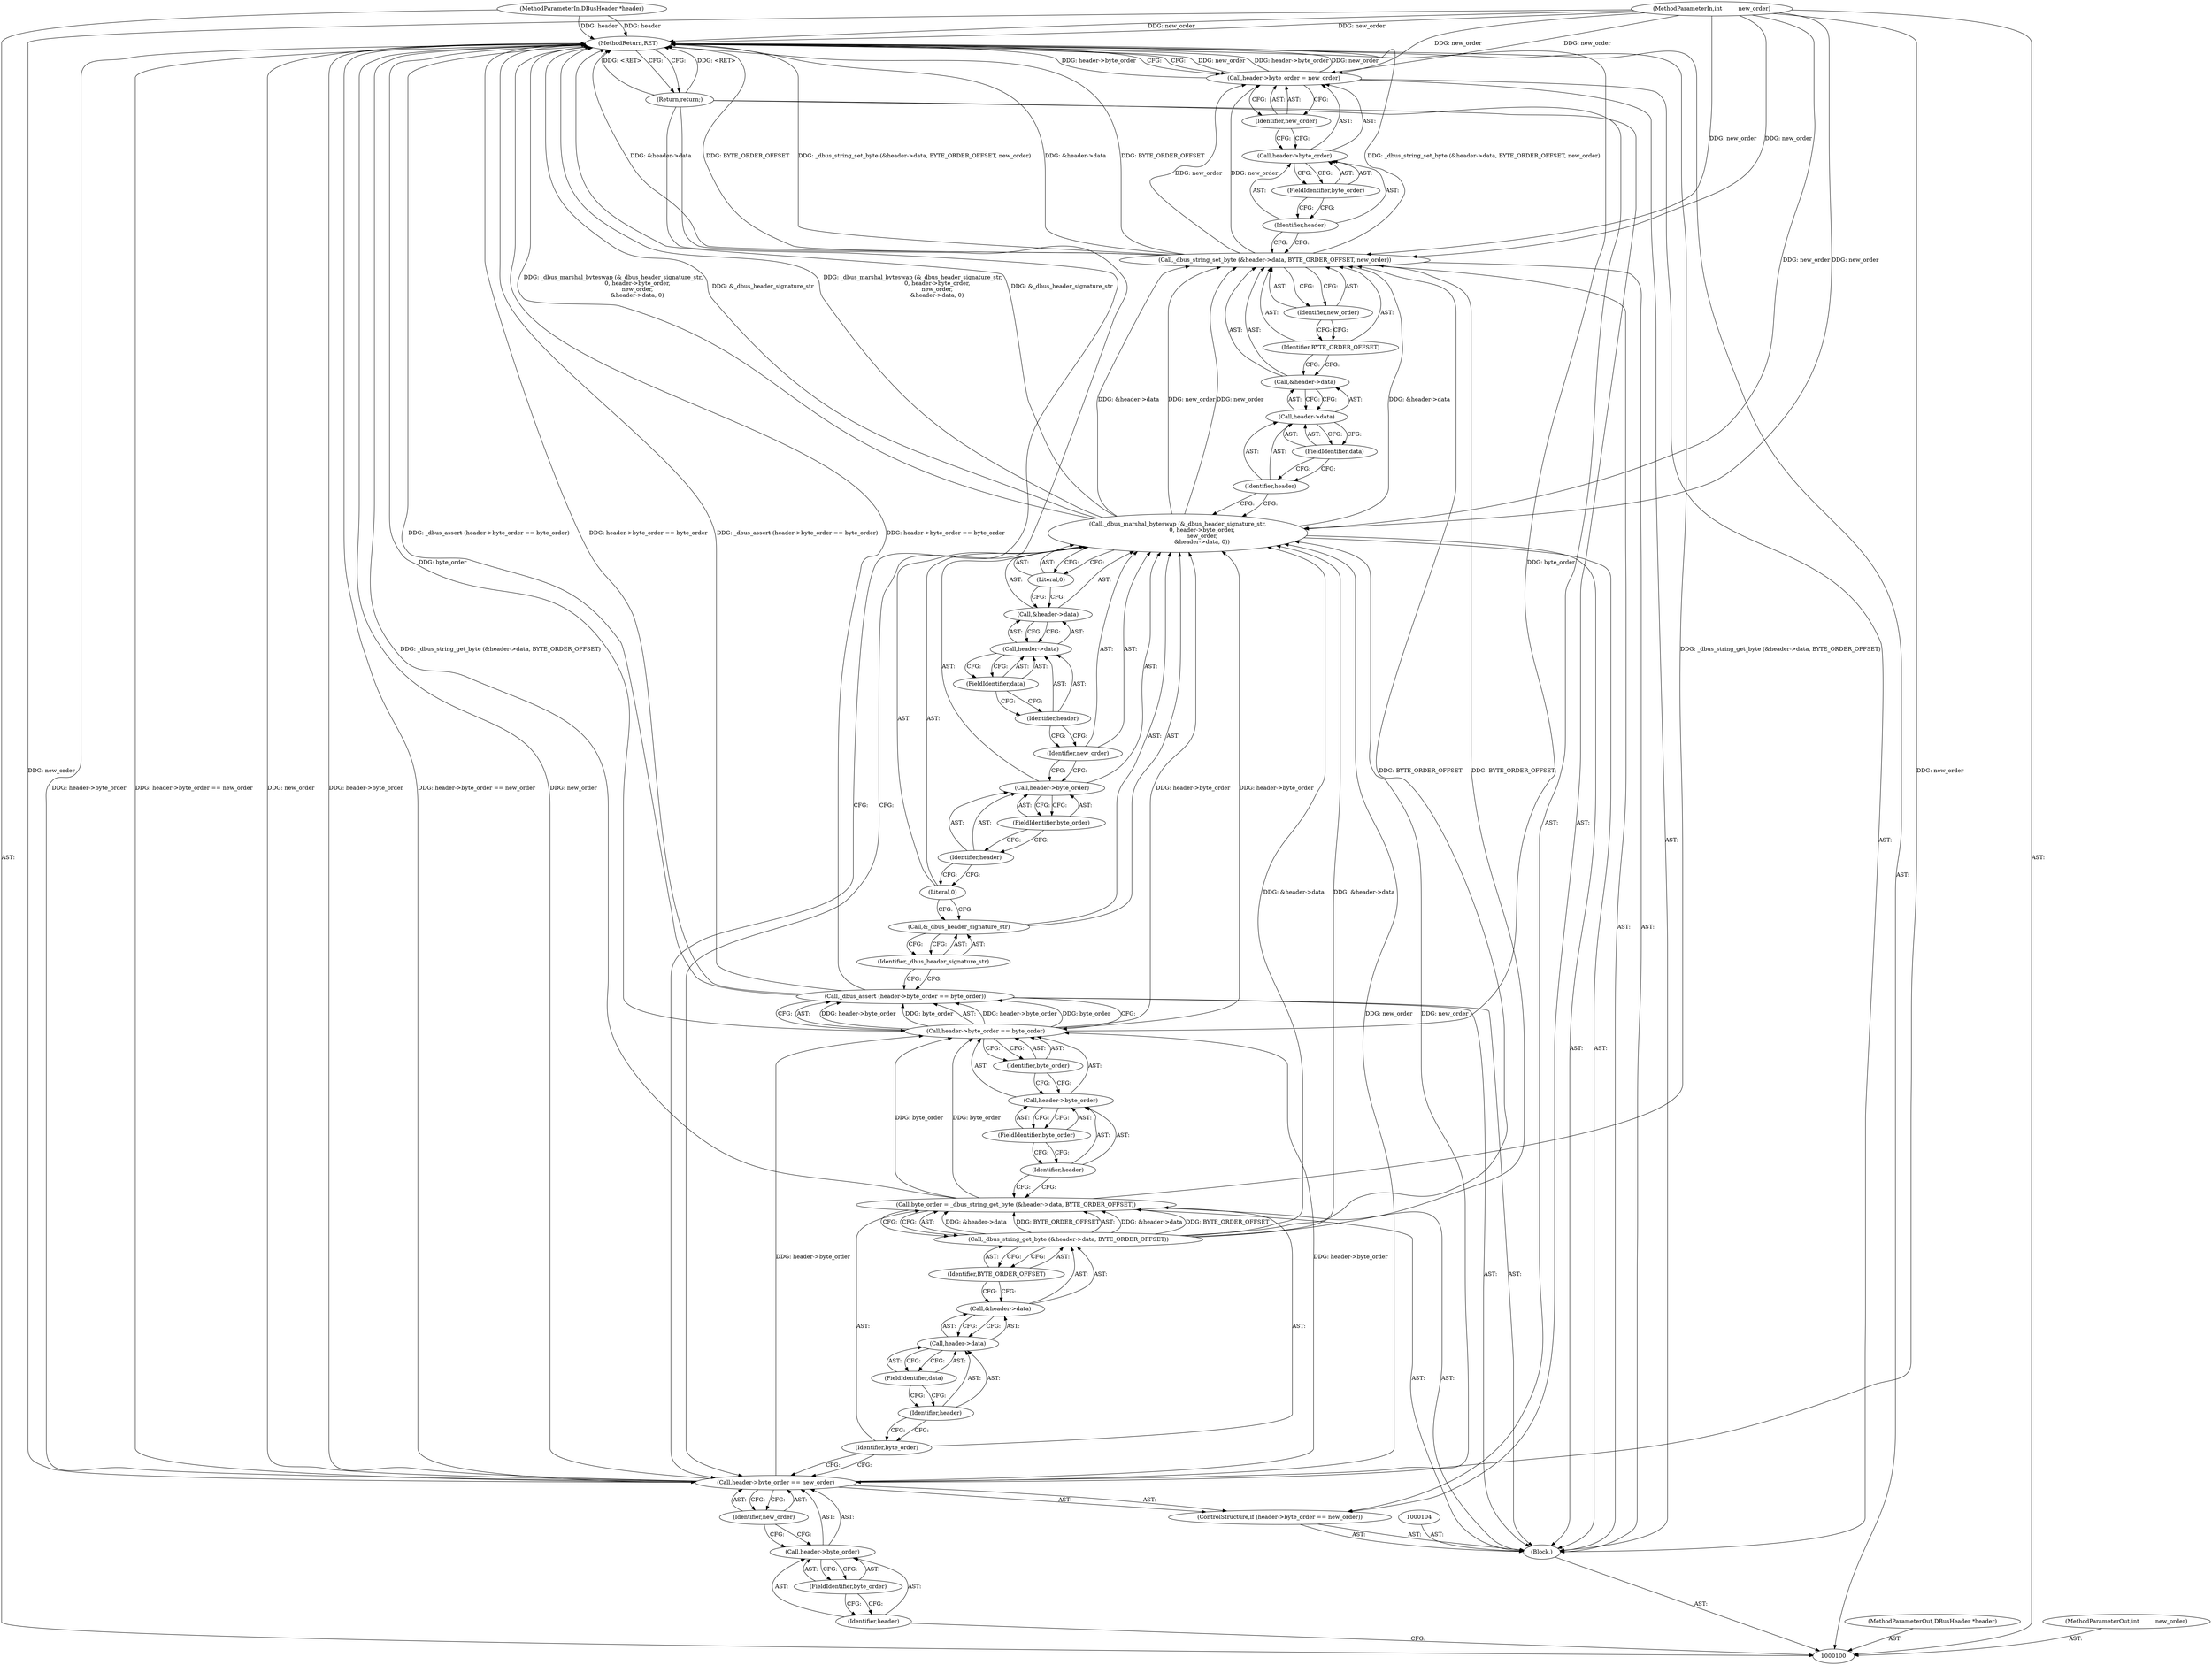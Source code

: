 digraph "0_dbus_c3223ba6c401ba81df1305851312a47c485e6cd7" {
"1000151" [label="(MethodReturn,RET)"];
"1000101" [label="(MethodParameterIn,DBusHeader *header)"];
"1000201" [label="(MethodParameterOut,DBusHeader *header)"];
"1000121" [label="(Call,header->byte_order == byte_order)"];
"1000122" [label="(Call,header->byte_order)"];
"1000123" [label="(Identifier,header)"];
"1000120" [label="(Call,_dbus_assert (header->byte_order == byte_order))"];
"1000124" [label="(FieldIdentifier,byte_order)"];
"1000125" [label="(Identifier,byte_order)"];
"1000127" [label="(Call,&_dbus_header_signature_str)"];
"1000128" [label="(Identifier,_dbus_header_signature_str)"];
"1000126" [label="(Call,_dbus_marshal_byteswap (&_dbus_header_signature_str,\n                           0, header->byte_order,\n                           new_order,\n                           &header->data, 0))"];
"1000129" [label="(Literal,0)"];
"1000130" [label="(Call,header->byte_order)"];
"1000131" [label="(Identifier,header)"];
"1000132" [label="(FieldIdentifier,byte_order)"];
"1000133" [label="(Identifier,new_order)"];
"1000134" [label="(Call,&header->data)"];
"1000135" [label="(Call,header->data)"];
"1000136" [label="(Identifier,header)"];
"1000137" [label="(FieldIdentifier,data)"];
"1000138" [label="(Literal,0)"];
"1000139" [label="(Call,_dbus_string_set_byte (&header->data, BYTE_ORDER_OFFSET, new_order))"];
"1000140" [label="(Call,&header->data)"];
"1000141" [label="(Call,header->data)"];
"1000142" [label="(Identifier,header)"];
"1000143" [label="(FieldIdentifier,data)"];
"1000144" [label="(Identifier,BYTE_ORDER_OFFSET)"];
"1000145" [label="(Identifier,new_order)"];
"1000149" [label="(FieldIdentifier,byte_order)"];
"1000150" [label="(Identifier,new_order)"];
"1000146" [label="(Call,header->byte_order = new_order)"];
"1000147" [label="(Call,header->byte_order)"];
"1000148" [label="(Identifier,header)"];
"1000102" [label="(MethodParameterIn,int         new_order)"];
"1000202" [label="(MethodParameterOut,int         new_order)"];
"1000103" [label="(Block,)"];
"1000109" [label="(FieldIdentifier,byte_order)"];
"1000110" [label="(Identifier,new_order)"];
"1000105" [label="(ControlStructure,if (header->byte_order == new_order))"];
"1000106" [label="(Call,header->byte_order == new_order)"];
"1000107" [label="(Call,header->byte_order)"];
"1000108" [label="(Identifier,header)"];
"1000111" [label="(Return,return;)"];
"1000114" [label="(Call,_dbus_string_get_byte (&header->data, BYTE_ORDER_OFFSET))"];
"1000112" [label="(Call,byte_order = _dbus_string_get_byte (&header->data, BYTE_ORDER_OFFSET))"];
"1000113" [label="(Identifier,byte_order)"];
"1000115" [label="(Call,&header->data)"];
"1000116" [label="(Call,header->data)"];
"1000117" [label="(Identifier,header)"];
"1000118" [label="(FieldIdentifier,data)"];
"1000119" [label="(Identifier,BYTE_ORDER_OFFSET)"];
"1000151" -> "1000100"  [label="AST: "];
"1000151" -> "1000111"  [label="CFG: "];
"1000151" -> "1000146"  [label="CFG: "];
"1000111" -> "1000151"  [label="DDG: <RET>"];
"1000126" -> "1000151"  [label="DDG: _dbus_marshal_byteswap (&_dbus_header_signature_str,\n                           0, header->byte_order,\n                           new_order,\n                           &header->data, 0)"];
"1000126" -> "1000151"  [label="DDG: &_dbus_header_signature_str"];
"1000121" -> "1000151"  [label="DDG: byte_order"];
"1000106" -> "1000151"  [label="DDG: header->byte_order"];
"1000106" -> "1000151"  [label="DDG: header->byte_order == new_order"];
"1000106" -> "1000151"  [label="DDG: new_order"];
"1000112" -> "1000151"  [label="DDG: _dbus_string_get_byte (&header->data, BYTE_ORDER_OFFSET)"];
"1000139" -> "1000151"  [label="DDG: _dbus_string_set_byte (&header->data, BYTE_ORDER_OFFSET, new_order)"];
"1000139" -> "1000151"  [label="DDG: &header->data"];
"1000139" -> "1000151"  [label="DDG: BYTE_ORDER_OFFSET"];
"1000120" -> "1000151"  [label="DDG: header->byte_order == byte_order"];
"1000120" -> "1000151"  [label="DDG: _dbus_assert (header->byte_order == byte_order)"];
"1000146" -> "1000151"  [label="DDG: new_order"];
"1000146" -> "1000151"  [label="DDG: header->byte_order"];
"1000102" -> "1000151"  [label="DDG: new_order"];
"1000101" -> "1000151"  [label="DDG: header"];
"1000101" -> "1000100"  [label="AST: "];
"1000101" -> "1000151"  [label="DDG: header"];
"1000201" -> "1000100"  [label="AST: "];
"1000121" -> "1000120"  [label="AST: "];
"1000121" -> "1000125"  [label="CFG: "];
"1000122" -> "1000121"  [label="AST: "];
"1000125" -> "1000121"  [label="AST: "];
"1000120" -> "1000121"  [label="CFG: "];
"1000121" -> "1000151"  [label="DDG: byte_order"];
"1000121" -> "1000120"  [label="DDG: header->byte_order"];
"1000121" -> "1000120"  [label="DDG: byte_order"];
"1000106" -> "1000121"  [label="DDG: header->byte_order"];
"1000112" -> "1000121"  [label="DDG: byte_order"];
"1000121" -> "1000126"  [label="DDG: header->byte_order"];
"1000122" -> "1000121"  [label="AST: "];
"1000122" -> "1000124"  [label="CFG: "];
"1000123" -> "1000122"  [label="AST: "];
"1000124" -> "1000122"  [label="AST: "];
"1000125" -> "1000122"  [label="CFG: "];
"1000123" -> "1000122"  [label="AST: "];
"1000123" -> "1000112"  [label="CFG: "];
"1000124" -> "1000123"  [label="CFG: "];
"1000120" -> "1000103"  [label="AST: "];
"1000120" -> "1000121"  [label="CFG: "];
"1000121" -> "1000120"  [label="AST: "];
"1000128" -> "1000120"  [label="CFG: "];
"1000120" -> "1000151"  [label="DDG: header->byte_order == byte_order"];
"1000120" -> "1000151"  [label="DDG: _dbus_assert (header->byte_order == byte_order)"];
"1000121" -> "1000120"  [label="DDG: header->byte_order"];
"1000121" -> "1000120"  [label="DDG: byte_order"];
"1000124" -> "1000122"  [label="AST: "];
"1000124" -> "1000123"  [label="CFG: "];
"1000122" -> "1000124"  [label="CFG: "];
"1000125" -> "1000121"  [label="AST: "];
"1000125" -> "1000122"  [label="CFG: "];
"1000121" -> "1000125"  [label="CFG: "];
"1000127" -> "1000126"  [label="AST: "];
"1000127" -> "1000128"  [label="CFG: "];
"1000128" -> "1000127"  [label="AST: "];
"1000129" -> "1000127"  [label="CFG: "];
"1000128" -> "1000127"  [label="AST: "];
"1000128" -> "1000120"  [label="CFG: "];
"1000127" -> "1000128"  [label="CFG: "];
"1000126" -> "1000103"  [label="AST: "];
"1000126" -> "1000138"  [label="CFG: "];
"1000127" -> "1000126"  [label="AST: "];
"1000129" -> "1000126"  [label="AST: "];
"1000130" -> "1000126"  [label="AST: "];
"1000133" -> "1000126"  [label="AST: "];
"1000134" -> "1000126"  [label="AST: "];
"1000138" -> "1000126"  [label="AST: "];
"1000142" -> "1000126"  [label="CFG: "];
"1000126" -> "1000151"  [label="DDG: _dbus_marshal_byteswap (&_dbus_header_signature_str,\n                           0, header->byte_order,\n                           new_order,\n                           &header->data, 0)"];
"1000126" -> "1000151"  [label="DDG: &_dbus_header_signature_str"];
"1000121" -> "1000126"  [label="DDG: header->byte_order"];
"1000106" -> "1000126"  [label="DDG: new_order"];
"1000102" -> "1000126"  [label="DDG: new_order"];
"1000114" -> "1000126"  [label="DDG: &header->data"];
"1000126" -> "1000139"  [label="DDG: &header->data"];
"1000126" -> "1000139"  [label="DDG: new_order"];
"1000129" -> "1000126"  [label="AST: "];
"1000129" -> "1000127"  [label="CFG: "];
"1000131" -> "1000129"  [label="CFG: "];
"1000130" -> "1000126"  [label="AST: "];
"1000130" -> "1000132"  [label="CFG: "];
"1000131" -> "1000130"  [label="AST: "];
"1000132" -> "1000130"  [label="AST: "];
"1000133" -> "1000130"  [label="CFG: "];
"1000131" -> "1000130"  [label="AST: "];
"1000131" -> "1000129"  [label="CFG: "];
"1000132" -> "1000131"  [label="CFG: "];
"1000132" -> "1000130"  [label="AST: "];
"1000132" -> "1000131"  [label="CFG: "];
"1000130" -> "1000132"  [label="CFG: "];
"1000133" -> "1000126"  [label="AST: "];
"1000133" -> "1000130"  [label="CFG: "];
"1000136" -> "1000133"  [label="CFG: "];
"1000134" -> "1000126"  [label="AST: "];
"1000134" -> "1000135"  [label="CFG: "];
"1000135" -> "1000134"  [label="AST: "];
"1000138" -> "1000134"  [label="CFG: "];
"1000135" -> "1000134"  [label="AST: "];
"1000135" -> "1000137"  [label="CFG: "];
"1000136" -> "1000135"  [label="AST: "];
"1000137" -> "1000135"  [label="AST: "];
"1000134" -> "1000135"  [label="CFG: "];
"1000136" -> "1000135"  [label="AST: "];
"1000136" -> "1000133"  [label="CFG: "];
"1000137" -> "1000136"  [label="CFG: "];
"1000137" -> "1000135"  [label="AST: "];
"1000137" -> "1000136"  [label="CFG: "];
"1000135" -> "1000137"  [label="CFG: "];
"1000138" -> "1000126"  [label="AST: "];
"1000138" -> "1000134"  [label="CFG: "];
"1000126" -> "1000138"  [label="CFG: "];
"1000139" -> "1000103"  [label="AST: "];
"1000139" -> "1000145"  [label="CFG: "];
"1000140" -> "1000139"  [label="AST: "];
"1000144" -> "1000139"  [label="AST: "];
"1000145" -> "1000139"  [label="AST: "];
"1000148" -> "1000139"  [label="CFG: "];
"1000139" -> "1000151"  [label="DDG: _dbus_string_set_byte (&header->data, BYTE_ORDER_OFFSET, new_order)"];
"1000139" -> "1000151"  [label="DDG: &header->data"];
"1000139" -> "1000151"  [label="DDG: BYTE_ORDER_OFFSET"];
"1000126" -> "1000139"  [label="DDG: &header->data"];
"1000126" -> "1000139"  [label="DDG: new_order"];
"1000114" -> "1000139"  [label="DDG: BYTE_ORDER_OFFSET"];
"1000102" -> "1000139"  [label="DDG: new_order"];
"1000139" -> "1000146"  [label="DDG: new_order"];
"1000140" -> "1000139"  [label="AST: "];
"1000140" -> "1000141"  [label="CFG: "];
"1000141" -> "1000140"  [label="AST: "];
"1000144" -> "1000140"  [label="CFG: "];
"1000141" -> "1000140"  [label="AST: "];
"1000141" -> "1000143"  [label="CFG: "];
"1000142" -> "1000141"  [label="AST: "];
"1000143" -> "1000141"  [label="AST: "];
"1000140" -> "1000141"  [label="CFG: "];
"1000142" -> "1000141"  [label="AST: "];
"1000142" -> "1000126"  [label="CFG: "];
"1000143" -> "1000142"  [label="CFG: "];
"1000143" -> "1000141"  [label="AST: "];
"1000143" -> "1000142"  [label="CFG: "];
"1000141" -> "1000143"  [label="CFG: "];
"1000144" -> "1000139"  [label="AST: "];
"1000144" -> "1000140"  [label="CFG: "];
"1000145" -> "1000144"  [label="CFG: "];
"1000145" -> "1000139"  [label="AST: "];
"1000145" -> "1000144"  [label="CFG: "];
"1000139" -> "1000145"  [label="CFG: "];
"1000149" -> "1000147"  [label="AST: "];
"1000149" -> "1000148"  [label="CFG: "];
"1000147" -> "1000149"  [label="CFG: "];
"1000150" -> "1000146"  [label="AST: "];
"1000150" -> "1000147"  [label="CFG: "];
"1000146" -> "1000150"  [label="CFG: "];
"1000146" -> "1000103"  [label="AST: "];
"1000146" -> "1000150"  [label="CFG: "];
"1000147" -> "1000146"  [label="AST: "];
"1000150" -> "1000146"  [label="AST: "];
"1000151" -> "1000146"  [label="CFG: "];
"1000146" -> "1000151"  [label="DDG: new_order"];
"1000146" -> "1000151"  [label="DDG: header->byte_order"];
"1000139" -> "1000146"  [label="DDG: new_order"];
"1000102" -> "1000146"  [label="DDG: new_order"];
"1000147" -> "1000146"  [label="AST: "];
"1000147" -> "1000149"  [label="CFG: "];
"1000148" -> "1000147"  [label="AST: "];
"1000149" -> "1000147"  [label="AST: "];
"1000150" -> "1000147"  [label="CFG: "];
"1000148" -> "1000147"  [label="AST: "];
"1000148" -> "1000139"  [label="CFG: "];
"1000149" -> "1000148"  [label="CFG: "];
"1000102" -> "1000100"  [label="AST: "];
"1000102" -> "1000151"  [label="DDG: new_order"];
"1000102" -> "1000106"  [label="DDG: new_order"];
"1000102" -> "1000126"  [label="DDG: new_order"];
"1000102" -> "1000139"  [label="DDG: new_order"];
"1000102" -> "1000146"  [label="DDG: new_order"];
"1000202" -> "1000100"  [label="AST: "];
"1000103" -> "1000100"  [label="AST: "];
"1000104" -> "1000103"  [label="AST: "];
"1000105" -> "1000103"  [label="AST: "];
"1000112" -> "1000103"  [label="AST: "];
"1000120" -> "1000103"  [label="AST: "];
"1000126" -> "1000103"  [label="AST: "];
"1000139" -> "1000103"  [label="AST: "];
"1000146" -> "1000103"  [label="AST: "];
"1000109" -> "1000107"  [label="AST: "];
"1000109" -> "1000108"  [label="CFG: "];
"1000107" -> "1000109"  [label="CFG: "];
"1000110" -> "1000106"  [label="AST: "];
"1000110" -> "1000107"  [label="CFG: "];
"1000106" -> "1000110"  [label="CFG: "];
"1000105" -> "1000103"  [label="AST: "];
"1000106" -> "1000105"  [label="AST: "];
"1000111" -> "1000105"  [label="AST: "];
"1000106" -> "1000105"  [label="AST: "];
"1000106" -> "1000110"  [label="CFG: "];
"1000107" -> "1000106"  [label="AST: "];
"1000110" -> "1000106"  [label="AST: "];
"1000111" -> "1000106"  [label="CFG: "];
"1000113" -> "1000106"  [label="CFG: "];
"1000106" -> "1000151"  [label="DDG: header->byte_order"];
"1000106" -> "1000151"  [label="DDG: header->byte_order == new_order"];
"1000106" -> "1000151"  [label="DDG: new_order"];
"1000102" -> "1000106"  [label="DDG: new_order"];
"1000106" -> "1000121"  [label="DDG: header->byte_order"];
"1000106" -> "1000126"  [label="DDG: new_order"];
"1000107" -> "1000106"  [label="AST: "];
"1000107" -> "1000109"  [label="CFG: "];
"1000108" -> "1000107"  [label="AST: "];
"1000109" -> "1000107"  [label="AST: "];
"1000110" -> "1000107"  [label="CFG: "];
"1000108" -> "1000107"  [label="AST: "];
"1000108" -> "1000100"  [label="CFG: "];
"1000109" -> "1000108"  [label="CFG: "];
"1000111" -> "1000105"  [label="AST: "];
"1000111" -> "1000106"  [label="CFG: "];
"1000151" -> "1000111"  [label="CFG: "];
"1000111" -> "1000151"  [label="DDG: <RET>"];
"1000114" -> "1000112"  [label="AST: "];
"1000114" -> "1000119"  [label="CFG: "];
"1000115" -> "1000114"  [label="AST: "];
"1000119" -> "1000114"  [label="AST: "];
"1000112" -> "1000114"  [label="CFG: "];
"1000114" -> "1000112"  [label="DDG: &header->data"];
"1000114" -> "1000112"  [label="DDG: BYTE_ORDER_OFFSET"];
"1000114" -> "1000126"  [label="DDG: &header->data"];
"1000114" -> "1000139"  [label="DDG: BYTE_ORDER_OFFSET"];
"1000112" -> "1000103"  [label="AST: "];
"1000112" -> "1000114"  [label="CFG: "];
"1000113" -> "1000112"  [label="AST: "];
"1000114" -> "1000112"  [label="AST: "];
"1000123" -> "1000112"  [label="CFG: "];
"1000112" -> "1000151"  [label="DDG: _dbus_string_get_byte (&header->data, BYTE_ORDER_OFFSET)"];
"1000114" -> "1000112"  [label="DDG: &header->data"];
"1000114" -> "1000112"  [label="DDG: BYTE_ORDER_OFFSET"];
"1000112" -> "1000121"  [label="DDG: byte_order"];
"1000113" -> "1000112"  [label="AST: "];
"1000113" -> "1000106"  [label="CFG: "];
"1000117" -> "1000113"  [label="CFG: "];
"1000115" -> "1000114"  [label="AST: "];
"1000115" -> "1000116"  [label="CFG: "];
"1000116" -> "1000115"  [label="AST: "];
"1000119" -> "1000115"  [label="CFG: "];
"1000116" -> "1000115"  [label="AST: "];
"1000116" -> "1000118"  [label="CFG: "];
"1000117" -> "1000116"  [label="AST: "];
"1000118" -> "1000116"  [label="AST: "];
"1000115" -> "1000116"  [label="CFG: "];
"1000117" -> "1000116"  [label="AST: "];
"1000117" -> "1000113"  [label="CFG: "];
"1000118" -> "1000117"  [label="CFG: "];
"1000118" -> "1000116"  [label="AST: "];
"1000118" -> "1000117"  [label="CFG: "];
"1000116" -> "1000118"  [label="CFG: "];
"1000119" -> "1000114"  [label="AST: "];
"1000119" -> "1000115"  [label="CFG: "];
"1000114" -> "1000119"  [label="CFG: "];
}

